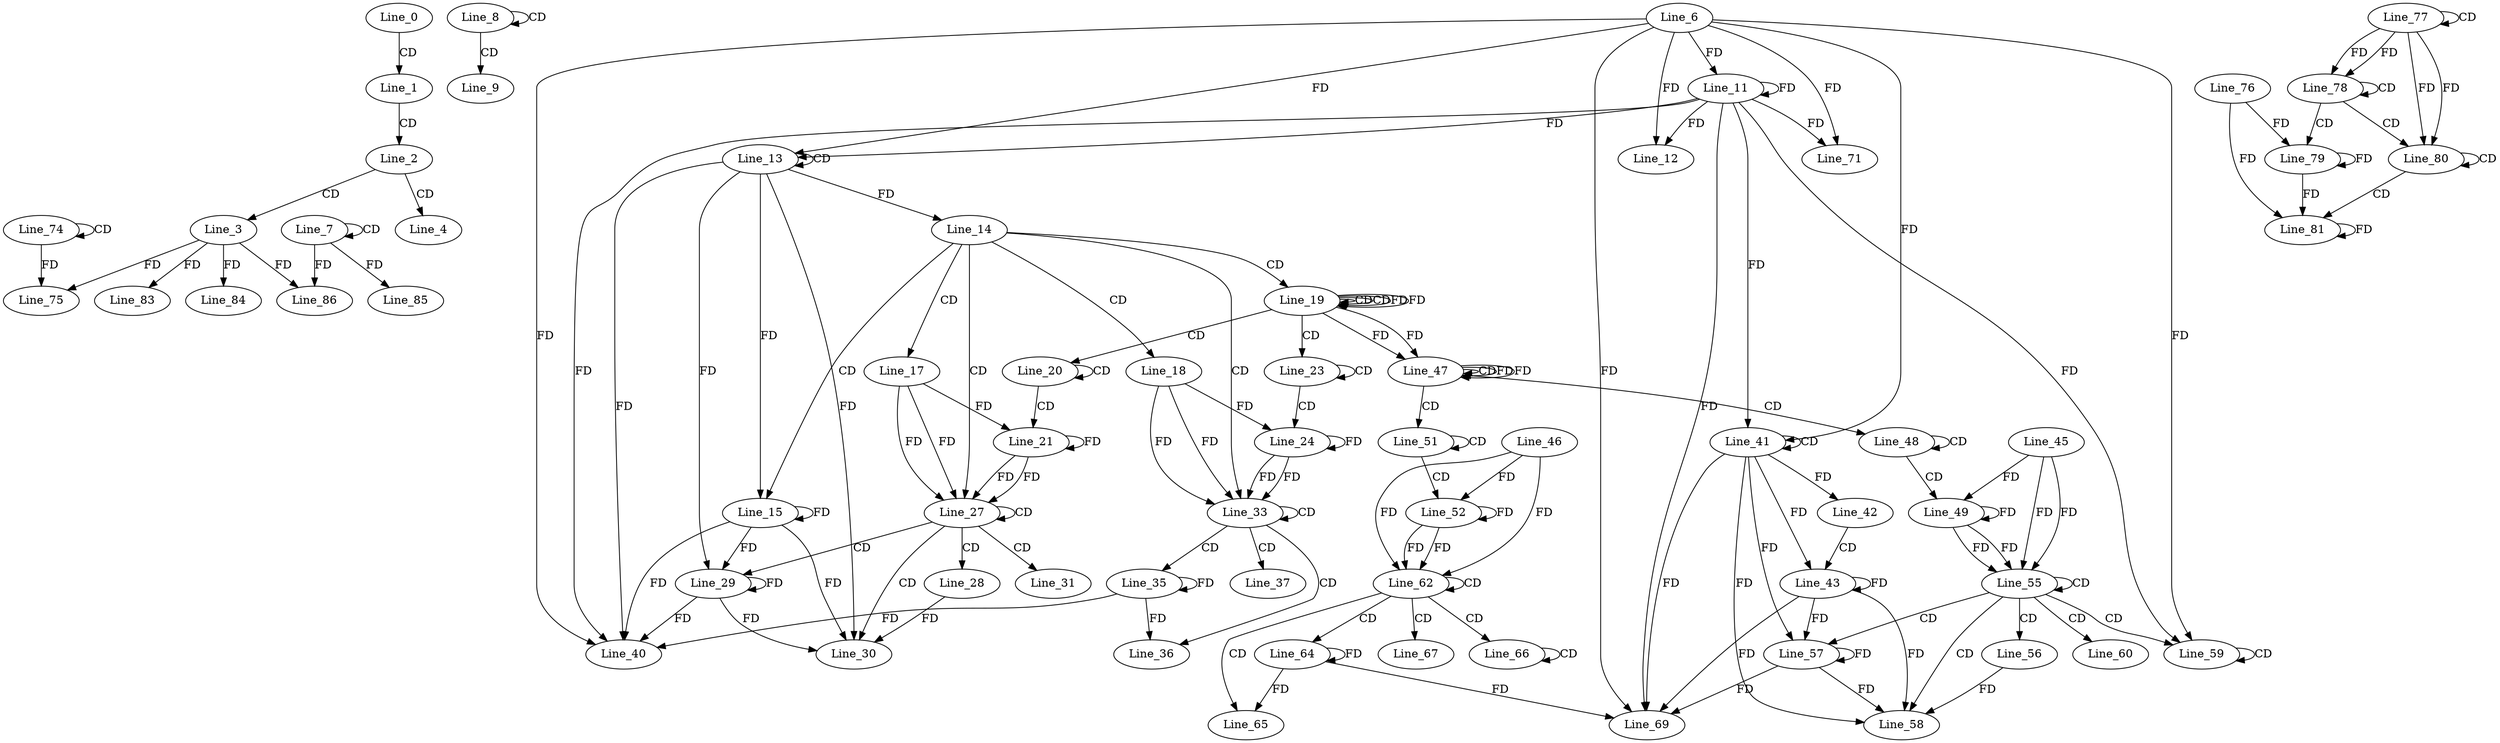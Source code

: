 digraph G {
  Line_0;
  Line_1;
  Line_2;
  Line_3;
  Line_4;
  Line_7;
  Line_7;
  Line_8;
  Line_8;
  Line_9;
  Line_6;
  Line_11;
  Line_11;
  Line_12;
  Line_13;
  Line_13;
  Line_14;
  Line_15;
  Line_17;
  Line_18;
  Line_19;
  Line_19;
  Line_19;
  Line_20;
  Line_20;
  Line_21;
  Line_23;
  Line_23;
  Line_24;
  Line_27;
  Line_27;
  Line_28;
  Line_29;
  Line_30;
  Line_31;
  Line_33;
  Line_33;
  Line_35;
  Line_36;
  Line_37;
  Line_40;
  Line_41;
  Line_41;
  Line_42;
  Line_43;
  Line_47;
  Line_47;
  Line_47;
  Line_48;
  Line_48;
  Line_49;
  Line_45;
  Line_51;
  Line_51;
  Line_52;
  Line_46;
  Line_55;
  Line_55;
  Line_56;
  Line_57;
  Line_58;
  Line_59;
  Line_59;
  Line_60;
  Line_62;
  Line_62;
  Line_64;
  Line_65;
  Line_66;
  Line_66;
  Line_67;
  Line_69;
  Line_71;
  Line_74;
  Line_74;
  Line_75;
  Line_77;
  Line_77;
  Line_78;
  Line_78;
  Line_79;
  Line_76;
  Line_80;
  Line_80;
  Line_81;
  Line_83;
  Line_84;
  Line_85;
  Line_86;
  Line_86;
  Line_86;
  Line_0 -> Line_1 [ label="CD" ];
  Line_1 -> Line_2 [ label="CD" ];
  Line_2 -> Line_3 [ label="CD" ];
  Line_2 -> Line_4 [ label="CD" ];
  Line_7 -> Line_7 [ label="CD" ];
  Line_8 -> Line_8 [ label="CD" ];
  Line_8 -> Line_9 [ label="CD" ];
  Line_6 -> Line_11 [ label="FD" ];
  Line_11 -> Line_11 [ label="FD" ];
  Line_6 -> Line_12 [ label="FD" ];
  Line_11 -> Line_12 [ label="FD" ];
  Line_13 -> Line_13 [ label="CD" ];
  Line_6 -> Line_13 [ label="FD" ];
  Line_11 -> Line_13 [ label="FD" ];
  Line_13 -> Line_14 [ label="FD" ];
  Line_14 -> Line_15 [ label="CD" ];
  Line_13 -> Line_15 [ label="FD" ];
  Line_15 -> Line_15 [ label="FD" ];
  Line_14 -> Line_17 [ label="CD" ];
  Line_14 -> Line_18 [ label="CD" ];
  Line_14 -> Line_19 [ label="CD" ];
  Line_19 -> Line_19 [ label="CD" ];
  Line_19 -> Line_19 [ label="CD" ];
  Line_19 -> Line_19 [ label="FD" ];
  Line_19 -> Line_20 [ label="CD" ];
  Line_20 -> Line_20 [ label="CD" ];
  Line_20 -> Line_21 [ label="CD" ];
  Line_21 -> Line_21 [ label="FD" ];
  Line_17 -> Line_21 [ label="FD" ];
  Line_19 -> Line_23 [ label="CD" ];
  Line_23 -> Line_23 [ label="CD" ];
  Line_23 -> Line_24 [ label="CD" ];
  Line_24 -> Line_24 [ label="FD" ];
  Line_18 -> Line_24 [ label="FD" ];
  Line_14 -> Line_27 [ label="CD" ];
  Line_21 -> Line_27 [ label="FD" ];
  Line_17 -> Line_27 [ label="FD" ];
  Line_27 -> Line_27 [ label="CD" ];
  Line_21 -> Line_27 [ label="FD" ];
  Line_17 -> Line_27 [ label="FD" ];
  Line_27 -> Line_28 [ label="CD" ];
  Line_27 -> Line_29 [ label="CD" ];
  Line_13 -> Line_29 [ label="FD" ];
  Line_15 -> Line_29 [ label="FD" ];
  Line_29 -> Line_29 [ label="FD" ];
  Line_27 -> Line_30 [ label="CD" ];
  Line_28 -> Line_30 [ label="FD" ];
  Line_13 -> Line_30 [ label="FD" ];
  Line_15 -> Line_30 [ label="FD" ];
  Line_29 -> Line_30 [ label="FD" ];
  Line_27 -> Line_31 [ label="CD" ];
  Line_14 -> Line_33 [ label="CD" ];
  Line_24 -> Line_33 [ label="FD" ];
  Line_18 -> Line_33 [ label="FD" ];
  Line_33 -> Line_33 [ label="CD" ];
  Line_24 -> Line_33 [ label="FD" ];
  Line_18 -> Line_33 [ label="FD" ];
  Line_33 -> Line_35 [ label="CD" ];
  Line_35 -> Line_35 [ label="FD" ];
  Line_33 -> Line_36 [ label="CD" ];
  Line_35 -> Line_36 [ label="FD" ];
  Line_33 -> Line_37 [ label="CD" ];
  Line_6 -> Line_40 [ label="FD" ];
  Line_11 -> Line_40 [ label="FD" ];
  Line_13 -> Line_40 [ label="FD" ];
  Line_15 -> Line_40 [ label="FD" ];
  Line_29 -> Line_40 [ label="FD" ];
  Line_35 -> Line_40 [ label="FD" ];
  Line_41 -> Line_41 [ label="CD" ];
  Line_6 -> Line_41 [ label="FD" ];
  Line_11 -> Line_41 [ label="FD" ];
  Line_41 -> Line_42 [ label="FD" ];
  Line_42 -> Line_43 [ label="CD" ];
  Line_41 -> Line_43 [ label="FD" ];
  Line_43 -> Line_43 [ label="FD" ];
  Line_19 -> Line_47 [ label="FD" ];
  Line_47 -> Line_47 [ label="CD" ];
  Line_47 -> Line_47 [ label="FD" ];
  Line_19 -> Line_47 [ label="FD" ];
  Line_47 -> Line_48 [ label="CD" ];
  Line_48 -> Line_48 [ label="CD" ];
  Line_48 -> Line_49 [ label="CD" ];
  Line_49 -> Line_49 [ label="FD" ];
  Line_45 -> Line_49 [ label="FD" ];
  Line_47 -> Line_51 [ label="CD" ];
  Line_51 -> Line_51 [ label="CD" ];
  Line_51 -> Line_52 [ label="CD" ];
  Line_52 -> Line_52 [ label="FD" ];
  Line_46 -> Line_52 [ label="FD" ];
  Line_49 -> Line_55 [ label="FD" ];
  Line_45 -> Line_55 [ label="FD" ];
  Line_55 -> Line_55 [ label="CD" ];
  Line_49 -> Line_55 [ label="FD" ];
  Line_45 -> Line_55 [ label="FD" ];
  Line_55 -> Line_56 [ label="CD" ];
  Line_55 -> Line_57 [ label="CD" ];
  Line_41 -> Line_57 [ label="FD" ];
  Line_43 -> Line_57 [ label="FD" ];
  Line_57 -> Line_57 [ label="FD" ];
  Line_55 -> Line_58 [ label="CD" ];
  Line_56 -> Line_58 [ label="FD" ];
  Line_41 -> Line_58 [ label="FD" ];
  Line_43 -> Line_58 [ label="FD" ];
  Line_57 -> Line_58 [ label="FD" ];
  Line_55 -> Line_59 [ label="CD" ];
  Line_59 -> Line_59 [ label="CD" ];
  Line_6 -> Line_59 [ label="FD" ];
  Line_11 -> Line_59 [ label="FD" ];
  Line_55 -> Line_60 [ label="CD" ];
  Line_52 -> Line_62 [ label="FD" ];
  Line_46 -> Line_62 [ label="FD" ];
  Line_62 -> Line_62 [ label="CD" ];
  Line_52 -> Line_62 [ label="FD" ];
  Line_46 -> Line_62 [ label="FD" ];
  Line_62 -> Line_64 [ label="CD" ];
  Line_64 -> Line_64 [ label="FD" ];
  Line_62 -> Line_65 [ label="CD" ];
  Line_64 -> Line_65 [ label="FD" ];
  Line_62 -> Line_66 [ label="CD" ];
  Line_66 -> Line_66 [ label="CD" ];
  Line_62 -> Line_67 [ label="CD" ];
  Line_6 -> Line_69 [ label="FD" ];
  Line_11 -> Line_69 [ label="FD" ];
  Line_41 -> Line_69 [ label="FD" ];
  Line_43 -> Line_69 [ label="FD" ];
  Line_57 -> Line_69 [ label="FD" ];
  Line_64 -> Line_69 [ label="FD" ];
  Line_6 -> Line_71 [ label="FD" ];
  Line_11 -> Line_71 [ label="FD" ];
  Line_74 -> Line_74 [ label="CD" ];
  Line_3 -> Line_75 [ label="FD" ];
  Line_74 -> Line_75 [ label="FD" ];
  Line_77 -> Line_77 [ label="CD" ];
  Line_77 -> Line_78 [ label="FD" ];
  Line_78 -> Line_78 [ label="CD" ];
  Line_77 -> Line_78 [ label="FD" ];
  Line_78 -> Line_79 [ label="CD" ];
  Line_76 -> Line_79 [ label="FD" ];
  Line_79 -> Line_79 [ label="FD" ];
  Line_78 -> Line_80 [ label="CD" ];
  Line_77 -> Line_80 [ label="FD" ];
  Line_80 -> Line_80 [ label="CD" ];
  Line_77 -> Line_80 [ label="FD" ];
  Line_80 -> Line_81 [ label="CD" ];
  Line_76 -> Line_81 [ label="FD" ];
  Line_79 -> Line_81 [ label="FD" ];
  Line_81 -> Line_81 [ label="FD" ];
  Line_3 -> Line_83 [ label="FD" ];
  Line_3 -> Line_84 [ label="FD" ];
  Line_7 -> Line_85 [ label="FD" ];
  Line_7 -> Line_86 [ label="FD" ];
  Line_3 -> Line_86 [ label="FD" ];
  Line_19 -> Line_19 [ label="FD" ];
  Line_47 -> Line_47 [ label="FD" ];
}

